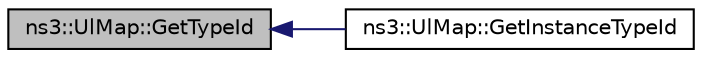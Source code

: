 digraph "ns3::UlMap::GetTypeId"
{
  edge [fontname="Helvetica",fontsize="10",labelfontname="Helvetica",labelfontsize="10"];
  node [fontname="Helvetica",fontsize="10",shape=record];
  rankdir="LR";
  Node1 [label="ns3::UlMap::GetTypeId",height=0.2,width=0.4,color="black", fillcolor="grey75", style="filled", fontcolor="black"];
  Node1 -> Node2 [dir="back",color="midnightblue",fontsize="10",style="solid"];
  Node2 [label="ns3::UlMap::GetInstanceTypeId",height=0.2,width=0.4,color="black", fillcolor="white", style="filled",URL="$d0/dec/classns3_1_1UlMap.html#aab641c7315a0cbad41e612bf276a16cf"];
}
